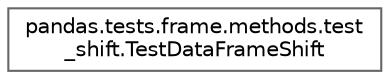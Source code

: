 digraph "Graphical Class Hierarchy"
{
 // LATEX_PDF_SIZE
  bgcolor="transparent";
  edge [fontname=Helvetica,fontsize=10,labelfontname=Helvetica,labelfontsize=10];
  node [fontname=Helvetica,fontsize=10,shape=box,height=0.2,width=0.4];
  rankdir="LR";
  Node0 [id="Node000000",label="pandas.tests.frame.methods.test\l_shift.TestDataFrameShift",height=0.2,width=0.4,color="grey40", fillcolor="white", style="filled",URL="$d9/ddf/classpandas_1_1tests_1_1frame_1_1methods_1_1test__shift_1_1TestDataFrameShift.html",tooltip=" "];
}
